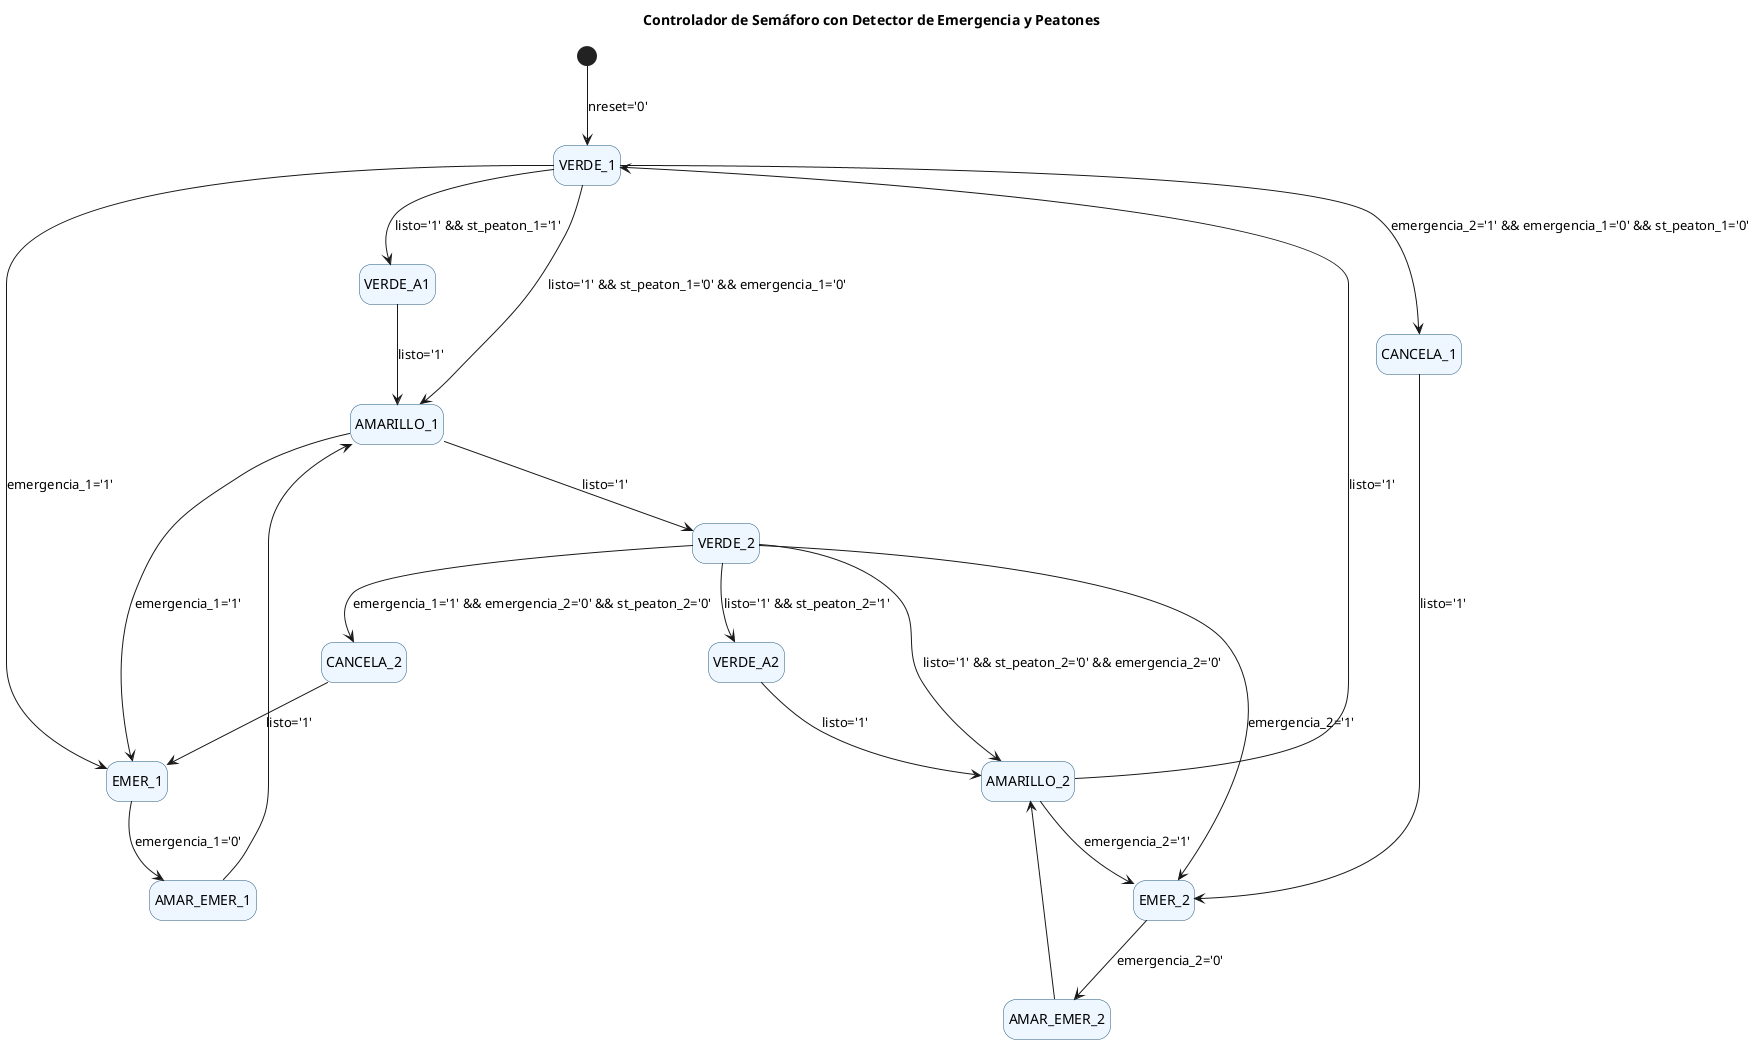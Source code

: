 @startuml
title Controlador de Semáforo con Detector de Emergencia y Peatones

hide empty description
skinparam state {
  BackgroundColor #eef7ff
  BorderColor #22577A
  StartColor #38A3A5
}

[*] --> VERDE_1 : nreset='0'

' -------- Declaración de estados --------
state VERDE_1
state AMARILLO_1
state VERDE_A1
state EMER_1
state AMAR_EMER_1
state CANCELA_1

state VERDE_2
state AMARILLO_2
state VERDE_A2
state EMER_2
state AMAR_EMER_2
state CANCELA_2

' -------- Región / Eje 1 --------
VERDE_1     --> EMER_1        : emergencia_1='1'
VERDE_1     --> VERDE_A1      : listo='1' && st_peaton_1='1'
VERDE_1     --> CANCELA_1     : emergencia_2='1' && emergencia_1='0' && st_peaton_1='0'
VERDE_1     --> AMARILLO_1    : listo='1' && st_peaton_1='0' && emergencia_1='0'

VERDE_A1    --> AMARILLO_1    : listo='1'

AMARILLO_1  --> VERDE_2       : listo='1'
AMARILLO_1  --> EMER_1        : emergencia_1='1'

EMER_1      --> AMAR_EMER_1   : emergencia_1='0'
AMAR_EMER_1 --> AMARILLO_1

CANCELA_1   --> EMER_2        : listo='1'

' -------- Región / Eje 2 --------
VERDE_2     --> EMER_2        : emergencia_2='1'
VERDE_2     --> VERDE_A2      : listo='1' && st_peaton_2='1'
VERDE_2     --> CANCELA_2     : emergencia_1='1' && emergencia_2='0' && st_peaton_2='0'
VERDE_2     --> AMARILLO_2    : listo='1' && st_peaton_2='0' && emergencia_2='0'

VERDE_A2    --> AMARILLO_2    : listo='1'

AMARILLO_2  --> VERDE_1       : listo='1'
AMARILLO_2  --> EMER_2        : emergencia_2='1'

EMER_2      --> AMAR_EMER_2   : emergencia_2='0'
AMAR_EMER_2 --> AMARILLO_2

CANCELA_2   --> EMER_1        : listo='1'

@enduml
